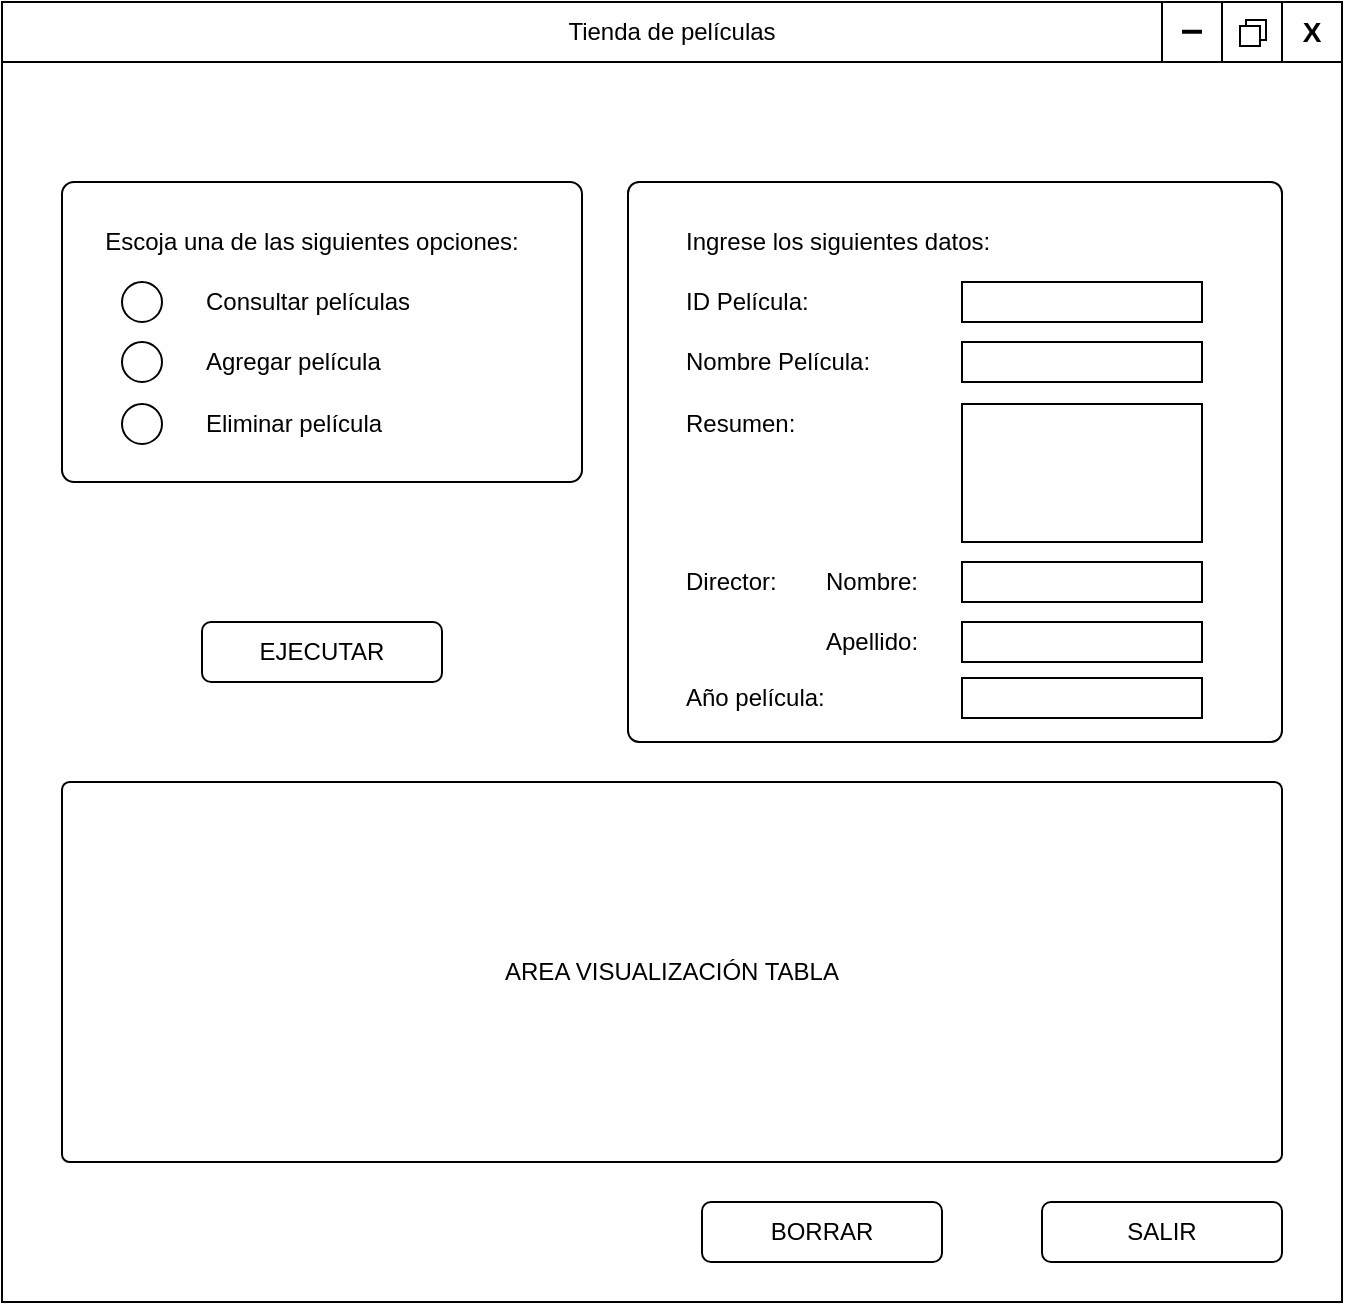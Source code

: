 <mxfile version="15.0.3" type="github"><diagram id="dpaBJEV8WcFuHZeoIN53" name="Page-1"><mxGraphModel dx="2216" dy="900" grid="1" gridSize="10" guides="1" tooltips="1" connect="1" arrows="1" fold="1" page="1" pageScale="1" pageWidth="826" pageHeight="1169" math="0" shadow="0"><root><mxCell id="0"/><mxCell id="1" parent="0"/><mxCell id="x2UV0zoMHvqlijKs1Xsh-7" value="" style="rounded=0;whiteSpace=wrap;html=1;" vertex="1" parent="1"><mxGeometry x="100" y="50" width="670" height="650" as="geometry"/></mxCell><mxCell id="x2UV0zoMHvqlijKs1Xsh-24" value="" style="rounded=1;whiteSpace=wrap;html=1;arcSize=2;" vertex="1" parent="1"><mxGeometry x="413" y="140" width="327" height="280" as="geometry"/></mxCell><mxCell id="x2UV0zoMHvqlijKs1Xsh-23" value="" style="rounded=1;whiteSpace=wrap;html=1;arcSize=4;" vertex="1" parent="1"><mxGeometry x="130" y="140" width="260" height="150" as="geometry"/></mxCell><mxCell id="x2UV0zoMHvqlijKs1Xsh-8" value="Escoja una de las siguientes opciones:" style="text;html=1;strokeColor=none;fillColor=none;align=center;verticalAlign=middle;whiteSpace=wrap;rounded=0;" vertex="1" parent="1"><mxGeometry x="140" y="160" width="230" height="20" as="geometry"/></mxCell><mxCell id="x2UV0zoMHvqlijKs1Xsh-9" value="" style="ellipse;whiteSpace=wrap;html=1;aspect=fixed;" vertex="1" parent="1"><mxGeometry x="160" y="190" width="20" height="20" as="geometry"/></mxCell><mxCell id="x2UV0zoMHvqlijKs1Xsh-10" value="Consultar películas" style="text;html=1;strokeColor=none;fillColor=none;align=left;verticalAlign=middle;whiteSpace=wrap;rounded=0;" vertex="1" parent="1"><mxGeometry x="200" y="190" width="130" height="20" as="geometry"/></mxCell><mxCell id="x2UV0zoMHvqlijKs1Xsh-11" value="" style="ellipse;whiteSpace=wrap;html=1;aspect=fixed;" vertex="1" parent="1"><mxGeometry x="160" y="220" width="20" height="20" as="geometry"/></mxCell><mxCell id="x2UV0zoMHvqlijKs1Xsh-12" value="Agregar película" style="text;html=1;strokeColor=none;fillColor=none;align=left;verticalAlign=middle;whiteSpace=wrap;rounded=0;" vertex="1" parent="1"><mxGeometry x="200" y="220" width="130" height="20" as="geometry"/></mxCell><mxCell id="x2UV0zoMHvqlijKs1Xsh-13" value="" style="ellipse;whiteSpace=wrap;html=1;aspect=fixed;" vertex="1" parent="1"><mxGeometry x="160" y="251" width="20" height="20" as="geometry"/></mxCell><mxCell id="x2UV0zoMHvqlijKs1Xsh-14" value="Eliminar película" style="text;html=1;strokeColor=none;fillColor=none;align=left;verticalAlign=middle;whiteSpace=wrap;rounded=0;" vertex="1" parent="1"><mxGeometry x="200" y="251" width="130" height="20" as="geometry"/></mxCell><mxCell id="x2UV0zoMHvqlijKs1Xsh-15" value="ID Película:" style="text;html=1;strokeColor=none;fillColor=none;align=left;verticalAlign=middle;whiteSpace=wrap;rounded=0;" vertex="1" parent="1"><mxGeometry x="440" y="190" width="130" height="20" as="geometry"/></mxCell><mxCell id="x2UV0zoMHvqlijKs1Xsh-17" value="Nombre Película:" style="text;html=1;strokeColor=none;fillColor=none;align=left;verticalAlign=middle;whiteSpace=wrap;rounded=0;" vertex="1" parent="1"><mxGeometry x="440" y="220" width="130" height="20" as="geometry"/></mxCell><mxCell id="x2UV0zoMHvqlijKs1Xsh-18" value="Resumen:" style="text;html=1;strokeColor=none;fillColor=none;align=left;verticalAlign=middle;whiteSpace=wrap;rounded=0;" vertex="1" parent="1"><mxGeometry x="440" y="251" width="130" height="20" as="geometry"/></mxCell><mxCell id="x2UV0zoMHvqlijKs1Xsh-19" value="Director:" style="text;html=1;strokeColor=none;fillColor=none;align=left;verticalAlign=middle;whiteSpace=wrap;rounded=0;" vertex="1" parent="1"><mxGeometry x="440" y="330" width="130" height="20" as="geometry"/></mxCell><mxCell id="x2UV0zoMHvqlijKs1Xsh-20" value="Nombre:" style="text;html=1;strokeColor=none;fillColor=none;align=left;verticalAlign=middle;whiteSpace=wrap;rounded=0;" vertex="1" parent="1"><mxGeometry x="510" y="330" width="130" height="20" as="geometry"/></mxCell><mxCell id="x2UV0zoMHvqlijKs1Xsh-21" value="Apellido:" style="text;html=1;strokeColor=none;fillColor=none;align=left;verticalAlign=middle;whiteSpace=wrap;rounded=0;" vertex="1" parent="1"><mxGeometry x="510" y="360" width="130" height="20" as="geometry"/></mxCell><mxCell id="x2UV0zoMHvqlijKs1Xsh-22" value="Año película:" style="text;html=1;strokeColor=none;fillColor=none;align=left;verticalAlign=middle;whiteSpace=wrap;rounded=0;" vertex="1" parent="1"><mxGeometry x="440" y="388" width="130" height="20" as="geometry"/></mxCell><mxCell id="x2UV0zoMHvqlijKs1Xsh-25" value="Ingrese los siguientes datos:" style="text;html=1;strokeColor=none;fillColor=none;align=left;verticalAlign=middle;whiteSpace=wrap;rounded=0;" vertex="1" parent="1"><mxGeometry x="440" y="160" width="230" height="20" as="geometry"/></mxCell><mxCell id="x2UV0zoMHvqlijKs1Xsh-26" value="" style="rounded=0;whiteSpace=wrap;html=1;" vertex="1" parent="1"><mxGeometry x="580" y="190" width="120" height="20" as="geometry"/></mxCell><mxCell id="x2UV0zoMHvqlijKs1Xsh-27" value="" style="rounded=0;whiteSpace=wrap;html=1;" vertex="1" parent="1"><mxGeometry x="580" y="220" width="120" height="20" as="geometry"/></mxCell><mxCell id="x2UV0zoMHvqlijKs1Xsh-28" value="" style="rounded=0;whiteSpace=wrap;html=1;" vertex="1" parent="1"><mxGeometry x="580" y="251" width="120" height="69" as="geometry"/></mxCell><mxCell id="x2UV0zoMHvqlijKs1Xsh-29" value="" style="rounded=0;whiteSpace=wrap;html=1;" vertex="1" parent="1"><mxGeometry x="580" y="330" width="120" height="20" as="geometry"/></mxCell><mxCell id="x2UV0zoMHvqlijKs1Xsh-30" value="" style="rounded=0;whiteSpace=wrap;html=1;" vertex="1" parent="1"><mxGeometry x="580" y="360" width="120" height="20" as="geometry"/></mxCell><mxCell id="x2UV0zoMHvqlijKs1Xsh-31" value="" style="rounded=0;whiteSpace=wrap;html=1;" vertex="1" parent="1"><mxGeometry x="580" y="388" width="120" height="20" as="geometry"/></mxCell><mxCell id="x2UV0zoMHvqlijKs1Xsh-32" value="AREA VISUALIZACIÓN TABLA" style="rounded=1;whiteSpace=wrap;html=1;arcSize=2;" vertex="1" parent="1"><mxGeometry x="130" y="440" width="610" height="190" as="geometry"/></mxCell><mxCell id="x2UV0zoMHvqlijKs1Xsh-33" value="Tienda de películas" style="rounded=0;whiteSpace=wrap;html=1;" vertex="1" parent="1"><mxGeometry x="100" y="50" width="670" height="30" as="geometry"/></mxCell><mxCell id="x2UV0zoMHvqlijKs1Xsh-34" value="&lt;b&gt;&lt;font style=&quot;font-size: 14px&quot;&gt;X&lt;/font&gt;&lt;/b&gt;" style="rounded=0;whiteSpace=wrap;html=1;" vertex="1" parent="1"><mxGeometry x="740" y="50" width="30" height="30" as="geometry"/></mxCell><mxCell id="x2UV0zoMHvqlijKs1Xsh-35" value="" style="rounded=0;whiteSpace=wrap;html=1;" vertex="1" parent="1"><mxGeometry x="710" y="50" width="30" height="30" as="geometry"/></mxCell><mxCell id="x2UV0zoMHvqlijKs1Xsh-36" value="" style="rounded=0;whiteSpace=wrap;html=1;" vertex="1" parent="1"><mxGeometry x="680" y="50" width="30" height="30" as="geometry"/></mxCell><mxCell id="x2UV0zoMHvqlijKs1Xsh-37" value="" style="rounded=0;whiteSpace=wrap;html=1;" vertex="1" parent="1"><mxGeometry x="722" y="59" width="10" height="10" as="geometry"/></mxCell><mxCell id="x2UV0zoMHvqlijKs1Xsh-38" value="" style="rounded=0;whiteSpace=wrap;html=1;" vertex="1" parent="1"><mxGeometry x="719" y="62" width="10" height="10" as="geometry"/></mxCell><mxCell id="x2UV0zoMHvqlijKs1Xsh-40" value="" style="shape=link;html=1;width=-1;" edge="1" parent="1"><mxGeometry width="100" relative="1" as="geometry"><mxPoint x="690" y="64.83" as="sourcePoint"/><mxPoint x="700" y="64.83" as="targetPoint"/></mxGeometry></mxCell><mxCell id="x2UV0zoMHvqlijKs1Xsh-41" value="EJECUTAR" style="rounded=1;whiteSpace=wrap;html=1;" vertex="1" parent="1"><mxGeometry x="200" y="360" width="120" height="30" as="geometry"/></mxCell><mxCell id="x2UV0zoMHvqlijKs1Xsh-42" value="SALIR" style="rounded=1;whiteSpace=wrap;html=1;" vertex="1" parent="1"><mxGeometry x="620" y="650" width="120" height="30" as="geometry"/></mxCell><mxCell id="x2UV0zoMHvqlijKs1Xsh-43" value="BORRAR" style="rounded=1;whiteSpace=wrap;html=1;" vertex="1" parent="1"><mxGeometry x="450" y="650" width="120" height="30" as="geometry"/></mxCell></root></mxGraphModel></diagram></mxfile>